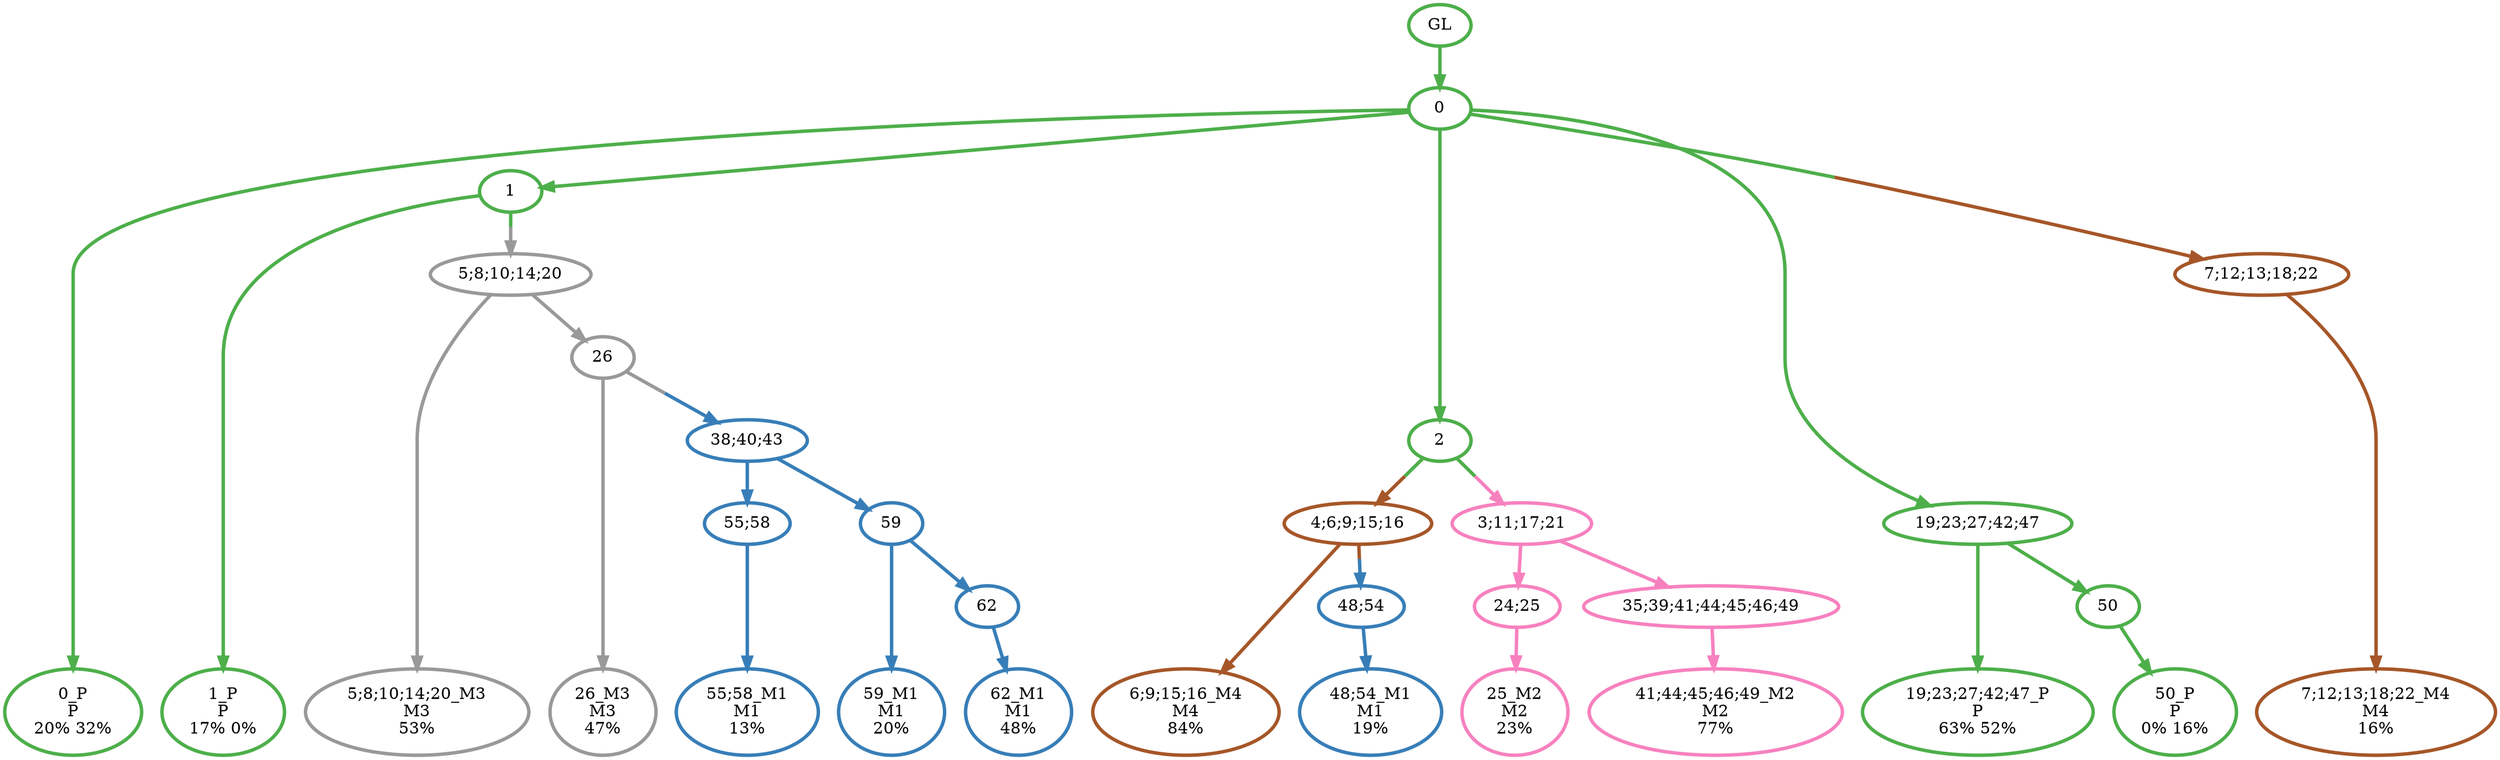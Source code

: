 digraph T {
	{
		rank=same
		29 [penwidth=3,colorscheme=set19,color=3,label="0_P\nP\n20% 32%"]
		27 [penwidth=3,colorscheme=set19,color=3,label="1_P\nP\n17% 0%"]
		24 [penwidth=3,colorscheme=set19,color=3,label="19;23;27;42;47_P\nP\n63% 52%"]
		22 [penwidth=3,colorscheme=set19,color=3,label="50_P\nP\n0% 16%"]
		19 [penwidth=3,colorscheme=set19,color=2,label="55;58_M1\nM1\n13%"]
		17 [penwidth=3,colorscheme=set19,color=2,label="59_M1\nM1\n20%"]
		15 [penwidth=3,colorscheme=set19,color=2,label="62_M1\nM1\n48%"]
		14 [penwidth=3,colorscheme=set19,color=2,label="48;54_M1\nM1\n19%"]
		12 [penwidth=3,colorscheme=set19,color=8,label="25_M2\nM2\n23%"]
		10 [penwidth=3,colorscheme=set19,color=8,label="41;44;45;46;49_M2\nM2\n77%"]
		9 [penwidth=3,colorscheme=set19,color=9,label="5;8;10;14;20_M3\nM3\n53%"]
		8 [penwidth=3,colorscheme=set19,color=9,label="26_M3\nM3\n47%"]
		7 [penwidth=3,colorscheme=set19,color=7,label="6;9;15;16_M4\nM4\n84%"]
		6 [penwidth=3,colorscheme=set19,color=7,label="7;12;13;18;22_M4\nM4\n16%"]
	}
	31 [penwidth=3,colorscheme=set19,color=3,label="GL"]
	30 [penwidth=3,colorscheme=set19,color=3,label="0"]
	28 [penwidth=3,colorscheme=set19,color=3,label="1"]
	26 [penwidth=3,colorscheme=set19,color=3,label="2"]
	25 [penwidth=3,colorscheme=set19,color=3,label="19;23;27;42;47"]
	23 [penwidth=3,colorscheme=set19,color=3,label="50"]
	21 [penwidth=3,colorscheme=set19,color=9,label="26"]
	20 [penwidth=3,colorscheme=set19,color=2,label="55;58"]
	18 [penwidth=3,colorscheme=set19,color=2,label="59"]
	16 [penwidth=3,colorscheme=set19,color=2,label="62"]
	13 [penwidth=3,colorscheme=set19,color=8,label="24;25"]
	11 [penwidth=3,colorscheme=set19,color=8,label="35;39;41;44;45;46;49"]
	5 [penwidth=3,colorscheme=set19,color=2,label="48;54"]
	4 [penwidth=3,colorscheme=set19,color=2,label="38;40;43"]
	3 [penwidth=3,colorscheme=set19,color=7,label="4;6;9;15;16"]
	2 [penwidth=3,colorscheme=set19,color=7,label="7;12;13;18;22"]
	1 [penwidth=3,colorscheme=set19,color=9,label="5;8;10;14;20"]
	0 [penwidth=3,colorscheme=set19,color=8,label="3;11;17;21"]
	31 -> 30 [penwidth=3,colorscheme=set19,color=3]
	30 -> 29 [penwidth=3,colorscheme=set19,color=3]
	30 -> 28 [penwidth=3,colorscheme=set19,color=3]
	30 -> 26 [penwidth=3,colorscheme=set19,color=3]
	30 -> 25 [penwidth=3,colorscheme=set19,color=3]
	30 -> 2 [penwidth=3,colorscheme=set19,color="3;0.5:7"]
	28 -> 27 [penwidth=3,colorscheme=set19,color=3]
	28 -> 1 [penwidth=3,colorscheme=set19,color="3;0.5:9"]
	26 -> 0 [penwidth=3,colorscheme=set19,color="3;0.5:8"]
	26 -> 3 [penwidth=3,colorscheme=set19,color="3;0.5:7"]
	25 -> 24 [penwidth=3,colorscheme=set19,color=3]
	25 -> 23 [penwidth=3,colorscheme=set19,color=3]
	23 -> 22 [penwidth=3,colorscheme=set19,color=3]
	21 -> 8 [penwidth=3,colorscheme=set19,color=9]
	21 -> 4 [penwidth=3,colorscheme=set19,color="9;0.5:2"]
	20 -> 19 [penwidth=3,colorscheme=set19,color=2]
	18 -> 17 [penwidth=3,colorscheme=set19,color=2]
	18 -> 16 [penwidth=3,colorscheme=set19,color=2]
	16 -> 15 [penwidth=3,colorscheme=set19,color=2]
	13 -> 12 [penwidth=3,colorscheme=set19,color=8]
	11 -> 10 [penwidth=3,colorscheme=set19,color=8]
	5 -> 14 [penwidth=3,colorscheme=set19,color=2]
	4 -> 20 [penwidth=3,colorscheme=set19,color=2]
	4 -> 18 [penwidth=3,colorscheme=set19,color=2]
	3 -> 7 [penwidth=3,colorscheme=set19,color=7]
	3 -> 5 [penwidth=3,colorscheme=set19,color="7;0.5:2"]
	2 -> 6 [penwidth=3,colorscheme=set19,color=7]
	1 -> 21 [penwidth=3,colorscheme=set19,color=9]
	1 -> 9 [penwidth=3,colorscheme=set19,color=9]
	0 -> 13 [penwidth=3,colorscheme=set19,color=8]
	0 -> 11 [penwidth=3,colorscheme=set19,color=8]
}
